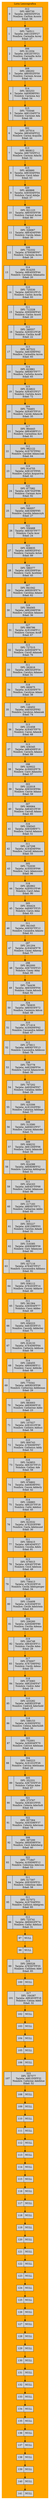 digraph structs {
 node [shape=record];
 subgraph cluster_1 {
node [style=filled];
"NodoL0"
[ label=" 0|312&#92;nDPI: 680730&#92;nTarjeta: A6E6D5FF24&#92;nNombre: Carlton Acosto&#92;nEdad: 56"];
"NodoL1"
[ label=" 1|306&#92;nDPI: 740511&#92;nTarjeta: A4E1D3FF27&#92;nNombre: Carmelia Acrey&#92;nEdad: 27"];
"NodoL2"
[ label=" 2|306&#92;nDPI: 911034&#92;nTarjeta: A5E2D7FF21&#92;nNombre: Carmella Actis&#92;nEdad: 85"];
"NodoL3"
[ label=" 3|308&#92;nDPI: 286202&#92;nTarjeta: A8E0D2FF50&#92;nNombre: Carmen Acuna&#92;nEdad: 41"];
"NodoL4"
[ label=" 4|314&#92;nDPI: 583253&#92;nTarjeta: A4E8D8FF61&#92;nNombre: Carmina Acy&#92;nEdad: 54"];
"NodoL5"
[ label=" 5|315&#92;nDPI: 755046&#92;nTarjeta: A6E1D4FF74&#92;nNombre: Carmine Ada&#92;nEdad: 66"];
"NodoL6"
[ label=" 6|302&#92;nDPI: 207014&#92;nTarjeta: A8E4D4FF22&#92;nNombre: Carma Acquilla&#92;nEdad: 44"];
"NodoL7"
[ label=" 7|313&#92;nDPI: 860812&#92;nTarjeta: A9E7D5FF12&#92;nNombre: Carmon Adachi&#92;nEdad: 32"];
"NodoL8"
[ label=" 8|315&#92;nDPI: 465660&#92;nTarjeta: A9E3D4FF64&#92;nNombre: Carol Adair&#92;nEdad: 63"];
"NodoL9"
[ label=" 9|320&#92;nDPI: 460868&#92;nTarjeta: A3E0D4FF54&#92;nNombre: Carol Adalja&#92;nEdad: 37"];
"NodoL10"
[ label=" 10|306&#92;nDPI: 921123&#92;nTarjeta: A8E0D5FF58&#92;nNombre: Carmel Acree&#92;nEdad: 80"];
"NodoL11"
[ label=" 11|312&#92;nDPI: 326067&#92;nTarjeta: A8E4D4FF60&#92;nNombre: Carola Adam&#92;nEdad: 30"];
"NodoL12"
[ label=" 12|308&#92;nDPI: 732332&#92;nTarjeta: A7E6D8FF67&#92;nNombre: Carmela Acres&#92;nEdad: 26"];
"NodoL13"
[ label=" 13|314&#92;nDPI: 914255&#92;nTarjeta: A9E4D5FF44&#92;nNombre: Carolann Adamaitis&#92;nEdad: 20"];
"NodoL14"
[ label=" 14|310&#92;nDPI: 725530&#92;nTarjeta: A4E5D1FF15&#92;nNombre: Carlos Acorda&#92;nEdad: 93"];
"NodoL15"
[ label=" 15|311&#92;nDPI: 712328&#92;nTarjeta: A5E6D6FF43&#92;nNombre: Carlos Acord&#92;nEdad: 20"];
"NodoL16"
[ label=" 16|312&#92;nDPI: 340557&#92;nTarjeta: A2E0D1FF28&#92;nNombre: Carlita Acoff&#92;nEdad: 22"];
"NodoL17"
[ label=" 17|313&#92;nDPI: 907522&#92;nTarjeta: A4E3D6FF62&#92;nNombre: Carmelita Acron&#92;nEdad: 93"];
"NodoL18"
[ label=" 18|314&#92;nDPI: 623861&#92;nTarjeta: A9E8D7FF77&#92;nNombre: Carlotta Acosta&#92;nEdad: 65"];
"NodoL19"
[ label=" 19|315&#92;nDPI: 816822&#92;nTarjeta: A3E4D1FF27&#92;nNombre: Carlota Acors&#92;nEdad: 72"];
"NodoL20"
[ label=" 20|304&#92;nDPI: 704401&#92;nTarjeta: A2E4D7FF10&#92;nNombre: Carole Adamcik&#92;nEdad: 35"];
"NodoL21"
[ label=" 21|317&#92;nDPI: 864443&#92;nTarjeta: A9E4D8FF13&#92;nNombre: Carmelina Acri&#92;nEdad: 81"];
"NodoL22"
[ label=" 22|312&#92;nDPI: 982122&#92;nTarjeta: A1E7D7FF62&#92;nNombre: Carolee Adamczak&#92;nEdad: 64"];
"NodoL23"
[ label=" 23|319&#92;nDPI: 914755&#92;nTarjeta: A3E1D7FF05&#92;nNombre: Carlyn Acquaviva&#92;nEdad: 42"];
"NodoL24"
[ label=" 24|320&#92;nDPI: 877082&#92;nTarjeta: A3E7D2FF86&#92;nNombre: Carman Acre&#92;nEdad: 92"];
"NodoL25"
[ label=" 25|313&#92;nDPI: 580057&#92;nTarjeta: A4E3D6FF85&#92;nNombre: Carolin Adamczyk&#92;nEdad: 27"];
"NodoL26"
[ label=" 26|322&#92;nDPI: 556468&#92;nTarjeta: A6E5D7FF77&#92;nNombre: Carlo Acor&#92;nEdad: 24"];
"NodoL27"
[ label=" 27|323&#92;nDPI: 838835&#92;nTarjeta: A4E8D2FF43&#92;nNombre: Carmelo Acton&#92;nEdad: 89"];
"NodoL28"
[ label=" 28|324&#92;nDPI: 586377&#92;nTarjeta: A5E2D0FF44&#92;nNombre: Carly Acothley&#92;nEdad: 45"];
"NodoL29"
[ label=" 29|307&#92;nDPI: 841042&#92;nTarjeta: A6E0D3FF74&#92;nNombre: Carolina Adame&#92;nEdad: 62"];
"NodoL30"
[ label=" 30|319&#92;nDPI: 564565&#92;nTarjeta: A8E2D6FF56&#92;nNombre: Caroline Adamec&#92;nEdad: 36"];
"NodoL31"
[ label=" 31|327&#92;nDPI: 666786&#92;nTarjeta: A1E1D4FF11&#92;nNombre: Carmen Acuff&#92;nEdad: 67"];
"NodoL32"
[ label=" 32|315&#92;nDPI: 727515&#92;nTarjeta: A2E0D4FF74&#92;nNombre: Caroll Adamek&#92;nEdad: 76"];
"NodoL33"
[ label=" 33|311&#92;nDPI: 262616&#92;nTarjeta: A8E5D2FF54&#92;nNombre: Carolyn Adames&#92;nEdad: 31"];
"NodoL34"
[ label=" 34|318&#92;nDPI: 660675&#92;nTarjeta: A1E3D5FF70&#92;nNombre: Carolyne Adami&#92;nEdad: 38"];
"NodoL35"
[ label=" 35|310&#92;nDPI: 146452&#92;nTarjeta: A4E5D2FF82&#92;nNombre: Carolynn Adamiak&#92;nEdad: 74"];
"NodoL36"
[ label=" 36|313&#92;nDPI: 231658&#92;nTarjeta: A1E4D7FF70&#92;nNombre: Caron Adamik&#92;nEdad: 68"];
"NodoL37"
[ label=" 37|313&#92;nDPI: 436345&#92;nTarjeta: A8E4D0FF18&#92;nNombre: Caroyln Adamis&#92;nEdad: 89"];
"NodoL38"
[ label=" 38|298&#92;nDPI: 420022&#92;nTarjeta: A1E6D2FF76&#92;nNombre: Carri Adamitis&#92;nEdad: 57"];
"NodoL39"
[ label=" 39|303&#92;nDPI: 222018&#92;nTarjeta: A5E5D3FF84&#92;nNombre: Carrie Adamo&#92;nEdad: 59"];
"NodoL40"
[ label=" 40|307&#92;nDPI: 900064&#92;nTarjeta: A4E4D1FF30&#92;nNombre: Carroll Adams&#92;nEdad: 85"];
"NodoL41"
[ label=" 41|316&#92;nDPI: 556543&#92;nTarjeta: A5E5D8FF71&#92;nNombre: Carrol Adamos&#92;nEdad: 51"];
"NodoL42"
[ label=" 42|311&#92;nDPI: 247208&#92;nTarjeta: A1E4D4FF64&#92;nNombre: Carroll Adamsen&#92;nEdad: 55"];
"NodoL43"
[ label=" 43|305&#92;nDPI: 752030&#92;nTarjeta: A1E0D3FF66&#92;nNombre: Cary Adamsonis&#92;nEdad: 96"];
"NodoL44"
[ label=" 44|318&#92;nDPI: 482862&#92;nTarjeta: A2E0D1FF46&#92;nNombre: Caryl Adan&#92;nEdad: 90"];
"NodoL45"
[ label=" 45|305&#92;nDPI: 304424&#92;nTarjeta: A4E8D7FF25&#92;nNombre: Caryn Adas&#92;nEdad: 63"];
"NodoL46"
[ label=" 46|311&#92;nDPI: 941045&#92;nTarjeta: A5E5D7FF12&#92;nNombre: Casandra Adauto&#92;nEdad: 61"];
"NodoL47"
[ label=" 47|297&#92;nDPI: 201204&#92;nTarjeta: A1E4D4FF78&#92;nNombre: Casey Adaway&#92;nEdad: 77"];
"NodoL48"
[ label=" 48|298&#92;nDPI: 802000&#92;nTarjeta: A5E7D5FF23&#92;nNombre: Casey Aday&#92;nEdad: 95"];
"NodoL49"
[ label=" 49|316&#92;nDPI: 744436&#92;nTarjeta: A6E5D0FF04&#92;nNombre: Casie Adcock&#92;nEdad: 92"];
"NodoL50"
[ label=" 50|324&#92;nDPI: 785835&#92;nTarjeta: A8E0D3FF72&#92;nNombre: Casimira Adcox&#92;nEdad: 48"];
"NodoL51"
[ label=" 51|310&#92;nDPI: 571414&#92;nTarjeta: A1E6D0FF62&#92;nNombre: Cassandra Addair&#92;nEdad: 47"];
"NodoL52"
[ label=" 52|312&#92;nDPI: 475611&#92;nTarjeta: A9E8D7FF13&#92;nNombre: Cassondra Addesso&#92;nEdad: 78"];
"NodoL53"
[ label=" 53|328&#92;nDPI: 783778&#92;nTarjeta: A4E2D6FF54&#92;nNombre: Carrol Adamowski&#92;nEdad: 30"];
"NodoL54"
[ label=" 54|312&#92;nDPI: 767202&#92;nTarjeta: A4E0D4FF67&#92;nNombre: Catalina Addie&#92;nEdad: 29"];
"NodoL55"
[ label=" 55|308&#92;nDPI: 425306&#92;nTarjeta: A1E1D2FF82&#92;nNombre: Catarina Addiego&#92;nEdad: 77"];
"NodoL56"
[ label=" 56|308&#92;nDPI: 313580&#92;nTarjeta: A4E6D1FF57&#92;nNombre: Carson Adamsky&#92;nEdad: 71"];
"NodoL57"
[ label=" 57|309&#92;nDPI: 608232&#92;nTarjeta: A6E1D0FF06&#92;nNombre: Carry Adamski&#92;nEdad: 35"];
"NodoL58"
[ label=" 58|321&#92;nDPI: 824388&#92;nTarjeta: A8E8D8FF52&#92;nNombre: Caterina Addington&#92;nEdad: 51"];
"NodoL59"
[ label=" 59|311&#92;nDPI: 454163&#92;nTarjeta: A4E4D7FF68&#92;nNombre: Carter Adamson&#92;nEdad: 96"];
"NodoL60"
[ label=" 60|310&#92;nDPI: 217183&#92;nTarjeta: A9E0D7FF71&#92;nNombre: Catharine Addis&#92;nEdad: 93"];
"NodoL61"
[ label=" 61|313&#92;nDPI: 365227&#92;nTarjeta: A3E1D8FF03&#92;nNombre: Carylon Adank&#92;nEdad: 31"];
"NodoL62"
[ label=" 62|314&#92;nDPI: 316385&#92;nTarjeta: A5E8D8FF58&#92;nNombre: Cary Adamyan&#92;nEdad: 90"];
"NodoL63"
[ label=" 63|309&#92;nDPI: 427116&#92;nTarjeta: A7E4D7FF27&#92;nNombre: Cassaundra Addams&#92;nEdad: 92"];
"NodoL64"
[ label=" 64|310&#92;nDPI: 936112&#92;nTarjeta: A7E2D3FF14&#92;nNombre: Cassey Addario&#92;nEdad: 40"];
"NodoL65"
[ label=" 65|311&#92;nDPI: 361364&#92;nTarjeta: A3E0D4FF77&#92;nNombre: Cassi Addeo&#92;nEdad: 49"];
"NodoL66"
[ label=" 66|312&#92;nDPI: 656223&#92;nTarjeta: A4E3D3FF15&#92;nNombre: Cassidy Adderley&#92;nEdad: 71"];
"NodoL67"
[ label=" 67|312&#92;nDPI: 818133&#92;nTarjeta: A7E4D6FF64&#92;nNombre: Catherin Addison&#92;nEdad: 58"];
"NodoL68"
[ label=" 68|314&#92;nDPI: 246455&#92;nTarjeta: A9E6D8FF11&#92;nNombre: Cassy Addicks&#92;nEdad: 48"];
"NodoL69"
[ label=" 69|310&#92;nDPI: 770341&#92;nTarjeta: A6E8D3FF06&#92;nNombre: Catherina Addleman&#92;nEdad: 29"];
"NodoL70"
[ label=" 70|310&#92;nDPI: 883003&#92;nTarjeta: A9E8D6FF16&#92;nNombre: Catherine Addo&#92;nEdad: 23"];
"NodoL71"
[ label=" 71|305&#92;nDPI: 107027&#92;nTarjeta: A3E2D1FF36&#92;nNombre: Cathern Adduci&#92;nEdad: 58"];
"NodoL72"
[ label=" 72|310&#92;nDPI: 800743&#92;nTarjeta: A7E6D6FF67&#92;nNombre: Catheryn Addy&#92;nEdad: 52"];
"NodoL73"
[ label=" 73|316&#92;nDPI: 543853&#92;nTarjeta: A6E3D7FF15&#92;nNombre: Cathey Ade&#92;nEdad: 58"];
"NodoL74"
[ label=" 74|320&#92;nDPI: 976802&#92;nTarjeta: A4E8D8FF61&#92;nNombre: Cassie Adderly&#92;nEdad: 42"];
"NodoL75"
[ label=" 75|314&#92;nDPI: 106883&#92;nTarjeta: A8E2D7FF18&#92;nNombre: Cathi Adebisi&#92;nEdad: 45"];
"NodoL76"
[ label=" 76|312&#92;nDPI: 923532&#92;nTarjeta: A7E2D3FF80&#92;nNombre: Cayla Adelmund&#92;nEdad: 30"];
"NodoL77"
[ label=" 77|311&#92;nDPI: 580415&#92;nTarjeta: A9E4D4FF27&#92;nNombre: Cecelia Adels&#92;nEdad: 81"];
"NodoL78"
[ label=" 78|313&#92;nDPI: 676015&#92;nTarjeta: A5E4D7FF46&#92;nNombre: Cecil Adelson&#92;nEdad: 49"];
"NodoL79"
[ label=" 79|314&#92;nDPI: 756413&#92;nTarjeta: A7E2D3FF16&#92;nNombre: Cecila Adelsperger&#92;nEdad: 34"];
"NodoL80"
[ label=" 80|310&#92;nDPI: 154408&#92;nTarjeta: A1E2D4FF33&#92;nNombre: Cecile Adelstein&#92;nEdad: 83"];
"NodoL81"
[ label=" 81|304&#92;nDPI: 206260&#92;nTarjeta: A2E6D8FF80&#92;nNombre: Cecilia Adema&#92;nEdad: 40"];
"NodoL82"
[ label=" 82|319&#92;nDPI: 264748&#92;nTarjeta: A8E4D3FF11&#92;nNombre: Cecille Aden&#92;nEdad: 28"];
"NodoL83"
[ label=" 83|317&#92;nDPI: 976007&#92;nTarjeta: A7E7D6FF62&#92;nNombre: Cecily Adens&#92;nEdad: 33"];
"NodoL84"
[ label=" 84|318&#92;nDPI: 973083&#92;nTarjeta: A9E2D4FF47&#92;nNombre: Cedric Ader&#92;nEdad: 19"];
"NodoL85"
[ label=" 85|310&#92;nDPI: 433282&#92;nTarjeta: A4E8D2FF48&#92;nNombre: Cedrick Aderhold&#92;nEdad: 37"];
"NodoL86"
[ label=" 86|318&#92;nDPI: 588153&#92;nTarjeta: A1E6D5FF52&#92;nNombre: Celena Aderholdt&#92;nEdad: 30"];
"NodoL87"
[ label=" 87|303&#92;nDPI: 752001&#92;nTarjeta: A2E6D4FF70&#92;nNombre: Catrice Adelman&#92;nEdad: 44"];
"NodoL88"
[ label=" 88|304&#92;nDPI: 540223&#92;nTarjeta: A1E1D1FF26&#92;nNombre: Catrina Adelmann&#92;nEdad: 20"];
"NodoL89"
[ label=" 89|305&#92;nDPI: 352331&#92;nTarjeta: A3E7D5FF10&#92;nNombre: Cathie Adee&#92;nEdad: 67"];
"NodoL90"
[ label=" 90|321&#92;nDPI: 373767&#92;nTarjeta: A3E4D1FF05&#92;nNombre: Celesta Aderholt&#92;nEdad: 64"];
"NodoL91"
[ label=" 91|322&#92;nDPI: 957364&#92;nTarjeta: A5E5D8FF37&#92;nNombre: Celeste Aderman&#92;nEdad: 78"];
"NodoL92"
[ label=" 92|308&#92;nDPI: 387200&#92;nTarjeta: A8E6D8FF54&#92;nNombre: Cecil Adelsberg&#92;nEdad: 40"];
"NodoL93"
[ label=" 93|322&#92;nDPI: 771847&#92;nTarjeta: A1E6D6FF12&#92;nNombre: Celestina Aderson&#92;nEdad: 53"];
"NodoL94"
[ label=" 94|311&#92;nDPI: 517307&#92;nTarjeta: A5E3D5FF31&#92;nNombre: Celestine Ades&#92;nEdad: 58"];
"NodoL95"
[ label=" 95|311&#92;nDPI: 527072&#92;nTarjeta: A1E7D4FF01&#92;nNombre: Cathryn Adelgren&#92;nEdad: 85"];
"NodoL96"
[ label=" 96|312&#92;nDPI: 723741&#92;nTarjeta: A6E6D2FF74&#92;nNombre: Cathy Adelizzi&#92;nEdad: 31"];
"NodoL97"
[ label=" 97|NULL"];
"NodoL98"
[ label=" 98|NULL"];
"NodoL99"
[ label=" 99|315&#92;nDPI: 266526&#92;nTarjeta: A7E5D7FF35&#92;nNombre: Cathleen Adel&#92;nEdad: 85"];
"NodoL100"
[ label=" 100|NULL"];
"NodoL101"
[ label=" 101|317&#92;nDPI: 164387&#92;nTarjeta: A9E4D3FF16&#92;nNombre: Catina Adell&#92;nEdad: 32"];
"NodoL102"
[ label=" 102|NULL"];
"NodoL103"
[ label=" 103|NULL"];
"NodoL104"
[ label=" 104|NULL"];
"NodoL105"
[ label=" 105|NULL"];
"NodoL106"
[ label=" 106|NULL"];
"NodoL107"
[ label=" 107|323&#92;nDPI: 367577&#92;nTarjeta: A9E1D5FF32&#92;nNombre: Cathrine Adelblue&#92;nEdad: 52"];
"NodoL108"
[ label=" 108|NULL"];
"NodoL109"
[ label=" 109|NULL"];
"NodoL110"
[ label=" 110|NULL"];
"NodoL111"
[ label=" 111|NULL"];
"NodoL112"
[ label=" 112|NULL"];
"NodoL113"
[ label=" 113|NULL"];
"NodoL114"
[ label=" 114|NULL"];
"NodoL115"
[ label=" 115|NULL"];
"NodoL116"
[ label=" 116|NULL"];
"NodoL117"
[ label=" 117|NULL"];
"NodoL118"
[ label=" 118|NULL"];
"NodoL119"
[ label=" 119|NULL"];
"NodoL120"
[ label=" 120|NULL"];
"NodoL121"
[ label=" 121|NULL"];
"NodoL122"
[ label=" 122|NULL"];
"NodoL123"
[ label=" 123|NULL"];
"NodoL124"
[ label=" 124|NULL"];
"NodoL125"
[ label=" 125|NULL"];
"NodoL126"
[ label=" 126|NULL"];
"NodoL127"
[ label=" 127|NULL"];
"NodoL128"
[ label=" 128|NULL"];
"NodoL129"
[ label=" 129|NULL"];
"NodoL130"
[ label=" 130|NULL"];
"NodoL131"
[ label=" 131|NULL"];
"NodoL132"
[ label=" 132|NULL"];
"NodoL133"
[ label=" 133|NULL"];
"NodoL134"
[ label=" 134|NULL"];
"NodoL135"
[ label=" 135|NULL"];
"NodoL136"
[ label=" 136|NULL"];
"NodoL137"
[ label=" 137|NULL"];
"NodoL138"
[ label=" 138|NULL"];
"NodoL139"
[ label=" 139|NULL"];
"NodoL140"
[ label=" 140|NULL"];
"NodoL141"
[ label=" 141|NULL"];
NodoL0 -> NodoL1;NodoL1 -> NodoL2;NodoL2 -> NodoL3;NodoL3 -> NodoL4;NodoL4 -> NodoL5;NodoL5 -> NodoL6;NodoL6 -> NodoL7;NodoL7 -> NodoL8;NodoL8 -> NodoL9;NodoL9 -> NodoL10;NodoL10 -> NodoL11;NodoL11 -> NodoL12;NodoL12 -> NodoL13;NodoL13 -> NodoL14;NodoL14 -> NodoL15;NodoL15 -> NodoL16;NodoL16 -> NodoL17;NodoL17 -> NodoL18;NodoL18 -> NodoL19;NodoL19 -> NodoL20;NodoL20 -> NodoL21;NodoL21 -> NodoL22;NodoL22 -> NodoL23;NodoL23 -> NodoL24;NodoL24 -> NodoL25;NodoL25 -> NodoL26;NodoL26 -> NodoL27;NodoL27 -> NodoL28;NodoL28 -> NodoL29;NodoL29 -> NodoL30;NodoL30 -> NodoL31;NodoL31 -> NodoL32;NodoL32 -> NodoL33;NodoL33 -> NodoL34;NodoL34 -> NodoL35;NodoL35 -> NodoL36;NodoL36 -> NodoL37;NodoL37 -> NodoL38;NodoL38 -> NodoL39;NodoL39 -> NodoL40;NodoL40 -> NodoL41;NodoL41 -> NodoL42;NodoL42 -> NodoL43;NodoL43 -> NodoL44;NodoL44 -> NodoL45;NodoL45 -> NodoL46;NodoL46 -> NodoL47;NodoL47 -> NodoL48;NodoL48 -> NodoL49;NodoL49 -> NodoL50;NodoL50 -> NodoL51;NodoL51 -> NodoL52;NodoL52 -> NodoL53;NodoL53 -> NodoL54;NodoL54 -> NodoL55;NodoL55 -> NodoL56;NodoL56 -> NodoL57;NodoL57 -> NodoL58;NodoL58 -> NodoL59;NodoL59 -> NodoL60;NodoL60 -> NodoL61;NodoL61 -> NodoL62;NodoL62 -> NodoL63;NodoL63 -> NodoL64;NodoL64 -> NodoL65;NodoL65 -> NodoL66;NodoL66 -> NodoL67;NodoL67 -> NodoL68;NodoL68 -> NodoL69;NodoL69 -> NodoL70;NodoL70 -> NodoL71;NodoL71 -> NodoL72;NodoL72 -> NodoL73;NodoL73 -> NodoL74;NodoL74 -> NodoL75;NodoL75 -> NodoL76;NodoL76 -> NodoL77;NodoL77 -> NodoL78;NodoL78 -> NodoL79;NodoL79 -> NodoL80;NodoL80 -> NodoL81;NodoL81 -> NodoL82;NodoL82 -> NodoL83;NodoL83 -> NodoL84;NodoL84 -> NodoL85;NodoL85 -> NodoL86;NodoL86 -> NodoL87;NodoL87 -> NodoL88;NodoL88 -> NodoL89;NodoL89 -> NodoL90;NodoL90 -> NodoL91;NodoL91 -> NodoL92;NodoL92 -> NodoL93;NodoL93 -> NodoL94;NodoL94 -> NodoL95;NodoL95 -> NodoL96;NodoL96 -> NodoL97;NodoL97 -> NodoL98;NodoL98 -> NodoL99;NodoL99 -> NodoL100;NodoL100 -> NodoL101;NodoL101 -> NodoL102;NodoL102 -> NodoL103;NodoL103 -> NodoL104;NodoL104 -> NodoL105;NodoL105 -> NodoL106;NodoL106 -> NodoL107;NodoL107 -> NodoL108;NodoL108 -> NodoL109;NodoL109 -> NodoL110;NodoL110 -> NodoL111;NodoL111 -> NodoL112;NodoL112 -> NodoL113;NodoL113 -> NodoL114;NodoL114 -> NodoL115;NodoL115 -> NodoL116;NodoL116 -> NodoL117;NodoL117 -> NodoL118;NodoL118 -> NodoL119;NodoL119 -> NodoL120;NodoL120 -> NodoL121;NodoL121 -> NodoL122;NodoL122 -> NodoL123;NodoL123 -> NodoL124;NodoL124 -> NodoL125;NodoL125 -> NodoL126;NodoL126 -> NodoL127;NodoL127 -> NodoL128;NodoL128 -> NodoL129;NodoL129 -> NodoL130;NodoL130 -> NodoL131;NodoL131 -> NodoL132;NodoL132 -> NodoL133;NodoL133 -> NodoL134;NodoL134 -> NodoL135;NodoL135 -> NodoL136;NodoL136 -> NodoL137;NodoL137 -> NodoL138;NodoL138 -> NodoL139;NodoL139 -> NodoL140;NodoL140 -> NodoL141;color="orange"
style ="filled, bold"
label ="Lista Lexicografica"
}
}